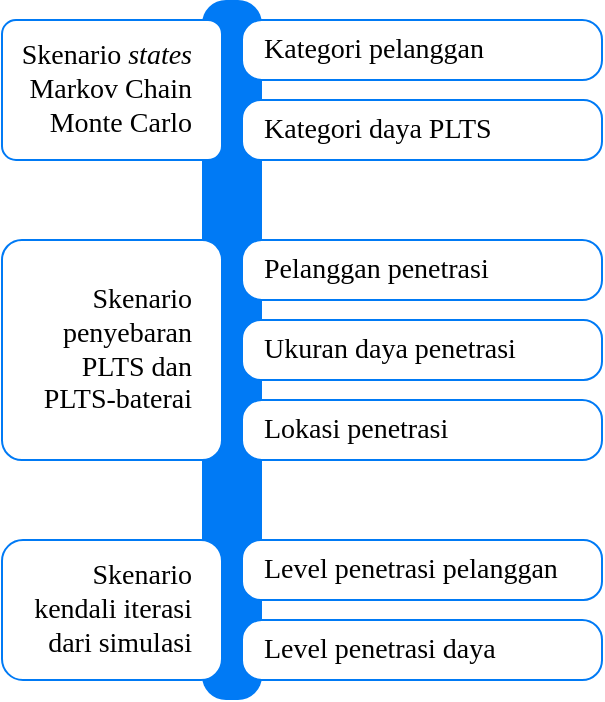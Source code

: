 <mxfile version="12.3.2" type="device" pages="1"><diagram id="acDC8BGalWefmWMQ4k_I" name="Page-1"><mxGraphModel dx="932" dy="626" grid="1" gridSize="10" guides="1" tooltips="1" connect="1" arrows="1" fold="1" page="1" pageScale="1" pageWidth="827" pageHeight="1169" math="0" shadow="0"><root><mxCell id="0"/><mxCell id="1" parent="0"/><mxCell id="YpusnpyBLBi36egyAOuK-3" value="" style="rounded=1;whiteSpace=wrap;html=1;strokeColor=none;fillColor=#007AF5;fontFamily=Times New Roman;fontSize=14;arcSize=40;" vertex="1" parent="1"><mxGeometry x="360" y="100" width="30" height="350" as="geometry"/></mxCell><mxCell id="YpusnpyBLBi36egyAOuK-4" value="&lt;span style=&quot;white-space: normal&quot;&gt;Skenario&amp;nbsp;&lt;/span&gt;&lt;i style=&quot;white-space: normal&quot;&gt;states&lt;br&gt;&lt;/i&gt;&lt;span style=&quot;white-space: normal&quot;&gt;Markov&amp;nbsp;&lt;/span&gt;&lt;span style=&quot;white-space: normal&quot;&gt;Chain Monte Carlo&lt;/span&gt;" style="rounded=1;whiteSpace=wrap;html=1;strokeColor=#007AF5;strokeWidth=1;fillColor=#ffffff;fontFamily=Times New Roman;fontSize=14;align=right;spacing=15;arcSize=10;" vertex="1" parent="1"><mxGeometry x="260" y="110" width="110" height="70" as="geometry"/></mxCell><mxCell id="YpusnpyBLBi36egyAOuK-5" value="Skenario penyebaran&lt;br&gt;PLTS dan&lt;br&gt;PLTS-baterai" style="rounded=1;whiteSpace=wrap;html=1;strokeColor=#007AF5;strokeWidth=1;fillColor=#ffffff;fontFamily=Times New Roman;fontSize=14;arcSize=9;align=right;spacing=15;" vertex="1" parent="1"><mxGeometry x="260" y="220" width="110" height="110" as="geometry"/></mxCell><mxCell id="YpusnpyBLBi36egyAOuK-6" value="Skenario&lt;br&gt;kendali iterasi&lt;br&gt;dari simulasi" style="rounded=1;whiteSpace=wrap;html=1;strokeColor=#007AF5;strokeWidth=1;fillColor=#ffffff;fontFamily=Times New Roman;fontSize=14;align=right;spacing=15;" vertex="1" parent="1"><mxGeometry x="260" y="370" width="110" height="70" as="geometry"/></mxCell><mxCell id="YpusnpyBLBi36egyAOuK-7" value="Kategori pelanggan" style="rounded=1;whiteSpace=wrap;html=1;strokeColor=#007AF5;strokeWidth=1;fillColor=#ffffff;fontFamily=Times New Roman;fontSize=14;arcSize=33;align=left;spacing=11;" vertex="1" parent="1"><mxGeometry x="380" y="110" width="180" height="30" as="geometry"/></mxCell><mxCell id="YpusnpyBLBi36egyAOuK-8" value="Kategori daya PLTS" style="rounded=1;whiteSpace=wrap;html=1;strokeColor=#007AF5;strokeWidth=1;fillColor=#ffffff;fontFamily=Times New Roman;fontSize=14;arcSize=31;align=left;spacing=11;" vertex="1" parent="1"><mxGeometry x="380" y="150" width="180" height="30" as="geometry"/></mxCell><mxCell id="YpusnpyBLBi36egyAOuK-9" value="Ukuran daya penetrasi" style="rounded=1;whiteSpace=wrap;html=1;strokeColor=#007AF5;strokeWidth=1;fillColor=#ffffff;fontFamily=Times New Roman;fontSize=14;arcSize=31;align=left;spacing=11;" vertex="1" parent="1"><mxGeometry x="380" y="260" width="180" height="30" as="geometry"/></mxCell><mxCell id="YpusnpyBLBi36egyAOuK-10" value="Pelanggan penetrasi" style="rounded=1;whiteSpace=wrap;html=1;strokeColor=#007AF5;strokeWidth=1;fillColor=#ffffff;fontFamily=Times New Roman;fontSize=14;arcSize=33;align=left;spacing=11;" vertex="1" parent="1"><mxGeometry x="380" y="220" width="180" height="30" as="geometry"/></mxCell><mxCell id="YpusnpyBLBi36egyAOuK-11" value="Lokasi penetrasi" style="rounded=1;whiteSpace=wrap;html=1;strokeColor=#007AF5;strokeWidth=1;fillColor=#ffffff;fontFamily=Times New Roman;fontSize=14;arcSize=33;align=left;spacing=11;" vertex="1" parent="1"><mxGeometry x="380" y="300" width="180" height="30" as="geometry"/></mxCell><mxCell id="YpusnpyBLBi36egyAOuK-12" value="Level penetrasi pelanggan" style="rounded=1;whiteSpace=wrap;html=1;strokeColor=#007AF5;strokeWidth=1;fillColor=#ffffff;fontFamily=Times New Roman;fontSize=14;arcSize=31;align=left;spacing=11;" vertex="1" parent="1"><mxGeometry x="380" y="370" width="180" height="30" as="geometry"/></mxCell><mxCell id="YpusnpyBLBi36egyAOuK-13" value="Level penetrasi daya" style="rounded=1;whiteSpace=wrap;html=1;strokeColor=#007AF5;strokeWidth=1;fillColor=#ffffff;fontFamily=Times New Roman;fontSize=14;arcSize=33;align=left;spacing=11;" vertex="1" parent="1"><mxGeometry x="380" y="410" width="180" height="30" as="geometry"/></mxCell></root></mxGraphModel></diagram></mxfile>